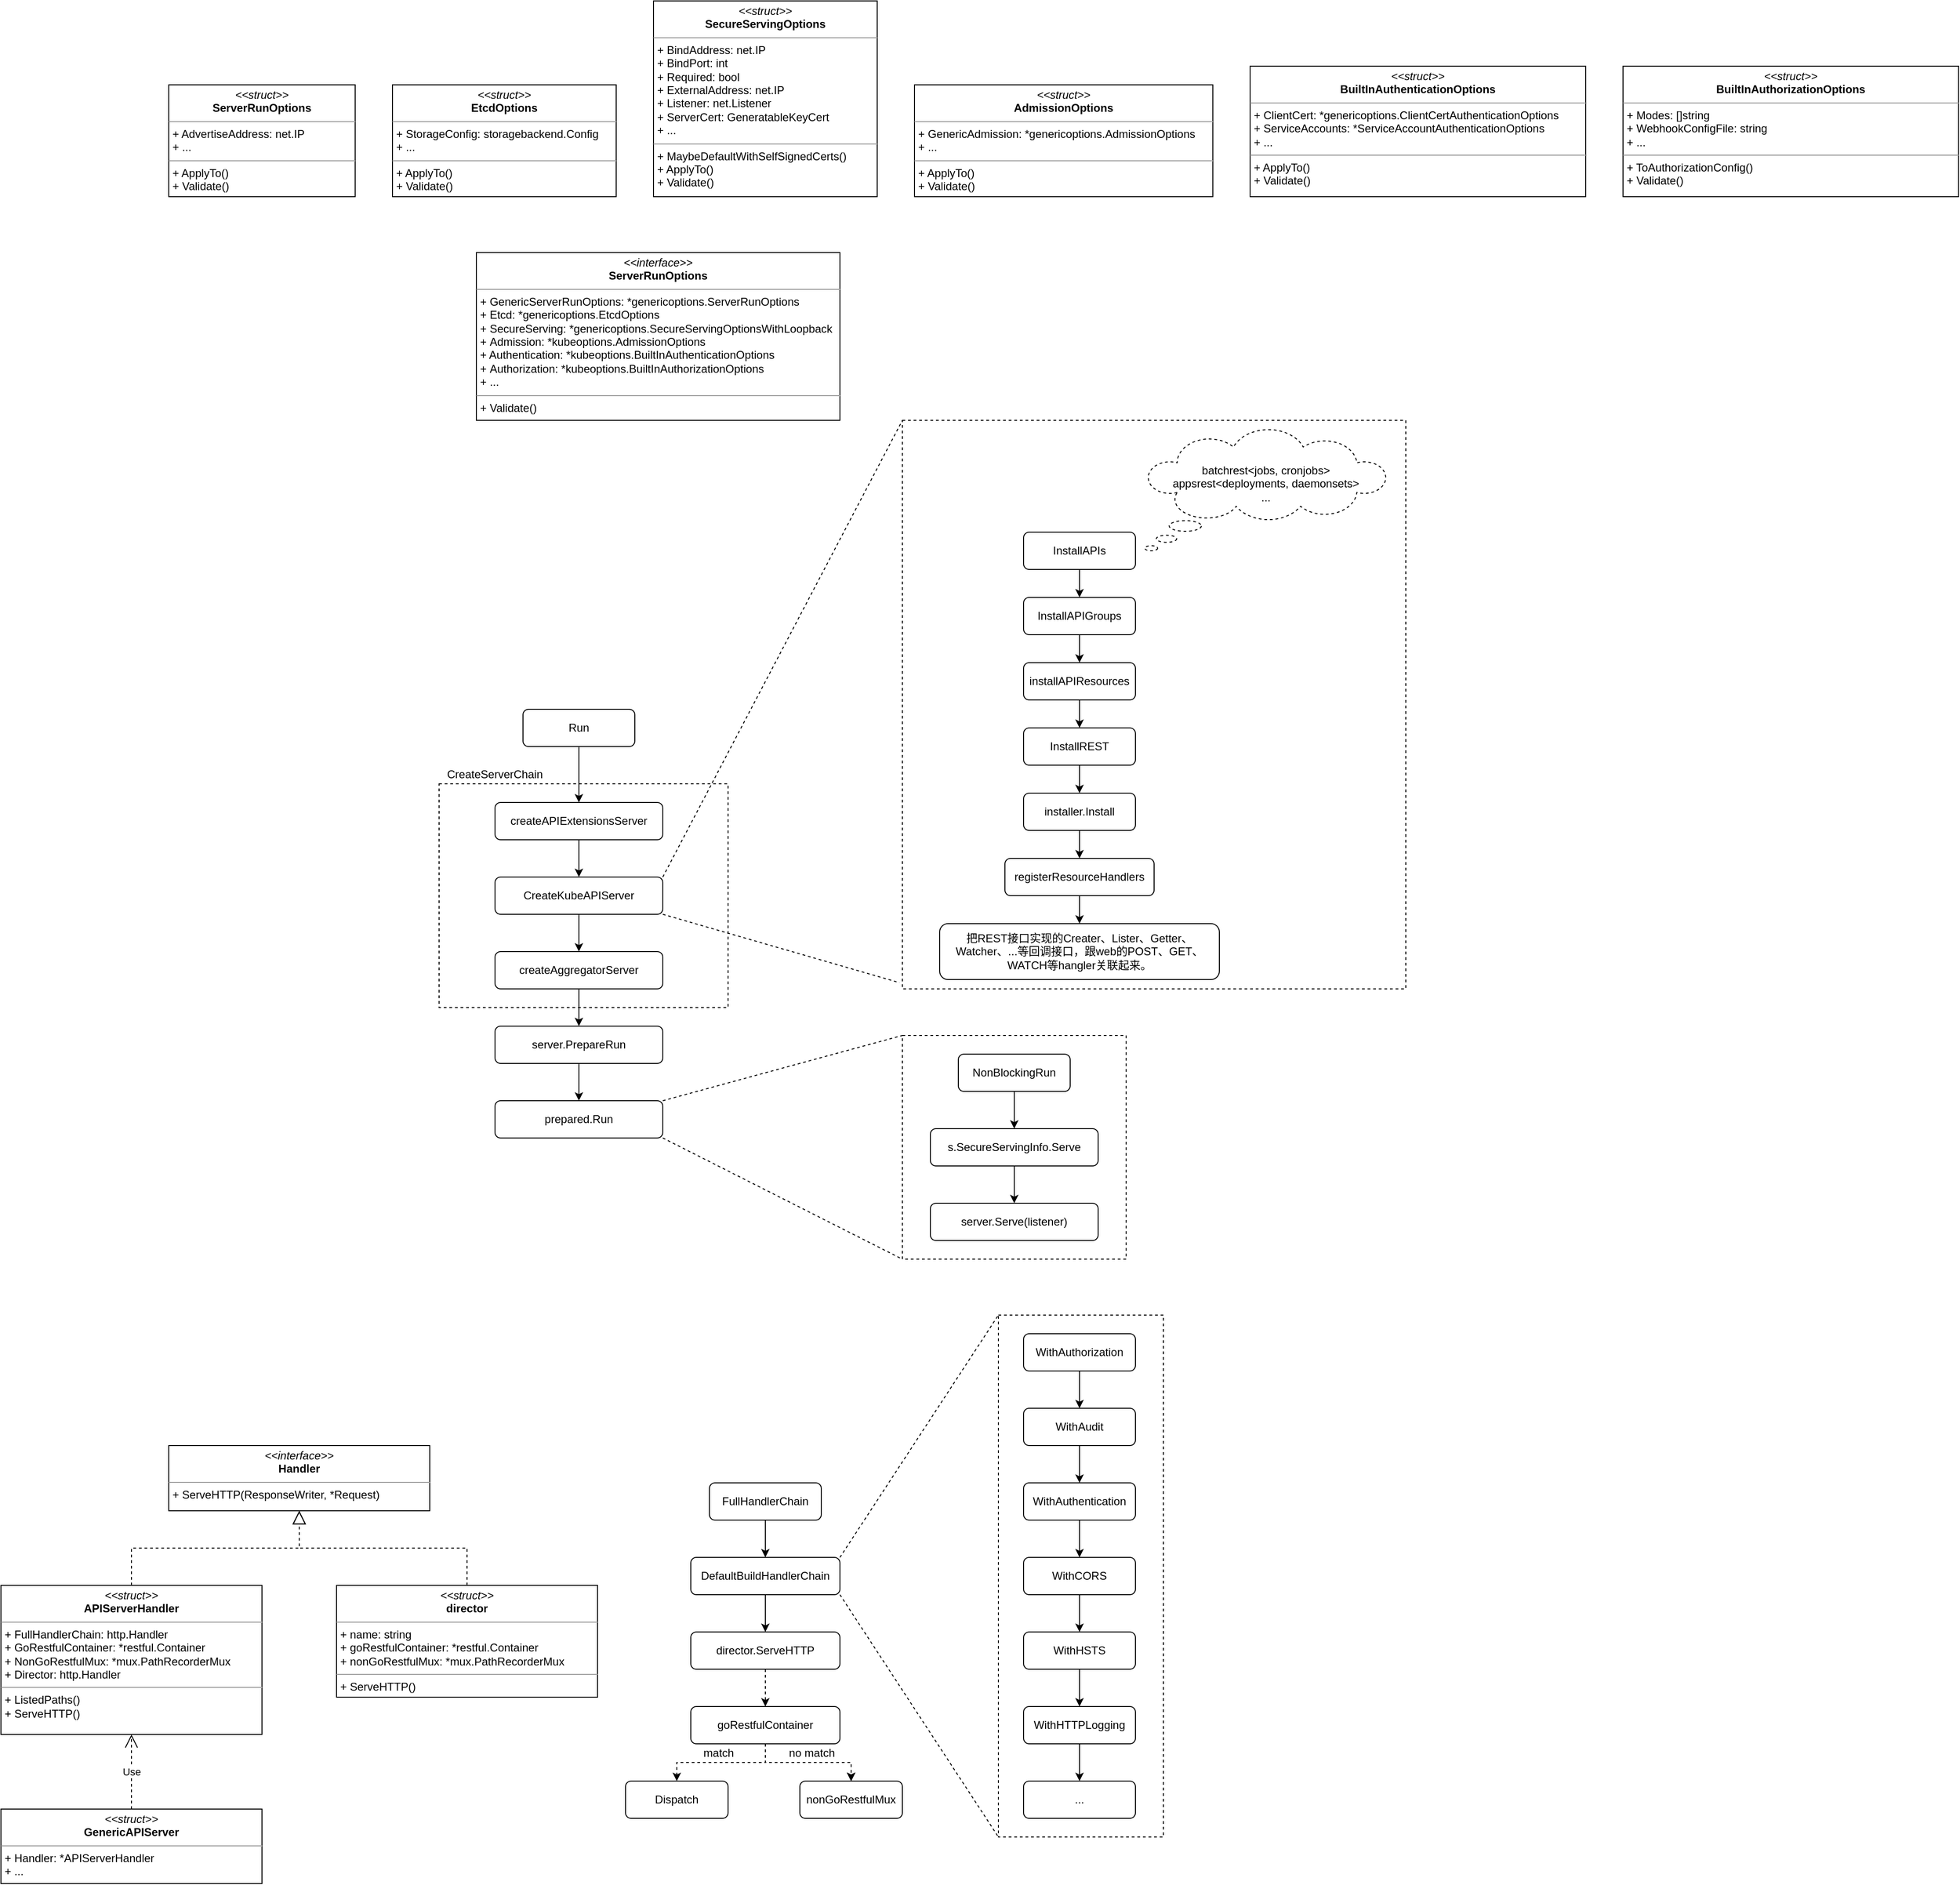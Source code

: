 <mxfile version="17.4.6" type="github">
  <diagram id="pOSydsDMV48P04ZVQpbY" name="Page-1">
    <mxGraphModel dx="2105" dy="1718" grid="1" gridSize="10" guides="1" tooltips="1" connect="1" arrows="1" fold="1" page="1" pageScale="1" pageWidth="827" pageHeight="1169" math="0" shadow="0">
      <root>
        <mxCell id="0" />
        <mxCell id="1" parent="0" />
        <mxCell id="a1_8AkWtOC4VadGuAj63-22" value="" style="rounded=0;whiteSpace=wrap;html=1;dashed=1;" vertex="1" parent="1">
          <mxGeometry x="930" y="1340" width="177" height="560" as="geometry" />
        </mxCell>
        <mxCell id="HttW45ZmrMAIBHT3xHbi-42" value="" style="rounded=0;whiteSpace=wrap;html=1;dashed=1;" parent="1" vertex="1">
          <mxGeometry x="827" y="1040" width="240" height="240" as="geometry" />
        </mxCell>
        <mxCell id="HttW45ZmrMAIBHT3xHbi-31" value="" style="rounded=0;whiteSpace=wrap;html=1;dashed=1;" parent="1" vertex="1">
          <mxGeometry x="827" y="380" width="540" height="610" as="geometry" />
        </mxCell>
        <mxCell id="HttW45ZmrMAIBHT3xHbi-9" value="" style="rounded=0;whiteSpace=wrap;html=1;dashed=1;" parent="1" vertex="1">
          <mxGeometry x="330" y="770" width="310" height="240" as="geometry" />
        </mxCell>
        <mxCell id="H5yTHJ9wlslfovT43Fut-1" value="&lt;p style=&quot;margin: 0px ; margin-top: 4px ; text-align: center&quot;&gt;&lt;i&gt;&amp;lt;&amp;lt;interface&amp;gt;&amp;gt;&lt;/i&gt;&lt;br&gt;&lt;b&gt;ServerRunOptions&lt;/b&gt;&lt;br&gt;&lt;/p&gt;&lt;hr size=&quot;1&quot;&gt;&lt;p style=&quot;margin: 0px ; margin-left: 4px&quot;&gt;+ GenericServerRunOptions: *genericoptions.ServerRunOptions&lt;br&gt;+ Etcd: *genericoptions.EtcdOptions&lt;/p&gt;&lt;p style=&quot;margin: 0px ; margin-left: 4px&quot;&gt;+&amp;nbsp;SecureServing:&amp;nbsp;*genericoptions.SecureServingOptionsWithLoopback&lt;/p&gt;&lt;p style=&quot;margin: 0px ; margin-left: 4px&quot;&gt;+&amp;nbsp;Admission:&amp;nbsp;*kubeoptions.AdmissionOptions&lt;/p&gt;&lt;p style=&quot;margin: 0px ; margin-left: 4px&quot;&gt;+ Authentication:&amp;nbsp;*kubeoptions.BuiltInAuthenticationOptions&lt;/p&gt;&lt;p style=&quot;margin: 0px ; margin-left: 4px&quot;&gt;+&amp;nbsp;Authorization:&amp;nbsp;*kubeoptions.BuiltInAuthorizationOptions&lt;/p&gt;&lt;p style=&quot;margin: 0px ; margin-left: 4px&quot;&gt;+ ...&lt;/p&gt;&lt;hr size=&quot;1&quot;&gt;&lt;p style=&quot;margin: 0px ; margin-left: 4px&quot;&gt;+ Validate()&lt;br&gt;&lt;/p&gt;" style="verticalAlign=top;align=left;overflow=fill;fontSize=12;fontFamily=Helvetica;html=1;" parent="1" vertex="1">
          <mxGeometry x="370" y="200" width="390" height="180" as="geometry" />
        </mxCell>
        <mxCell id="H5yTHJ9wlslfovT43Fut-2" value="&lt;p style=&quot;margin: 0px ; margin-top: 4px ; text-align: center&quot;&gt;&lt;i&gt;&amp;lt;&amp;lt;struct&amp;gt;&amp;gt;&lt;/i&gt;&lt;br&gt;&lt;b&gt;SecureServingOptions&lt;/b&gt;&lt;br&gt;&lt;/p&gt;&lt;hr size=&quot;1&quot;&gt;&lt;p style=&quot;margin: 0px ; margin-left: 4px&quot;&gt;+ BindAddress: net.IP&lt;br&gt;+ BindPort: int&lt;/p&gt;&lt;p style=&quot;margin: 0px ; margin-left: 4px&quot;&gt;+&amp;nbsp;Required:&amp;nbsp;bool&lt;/p&gt;&lt;p style=&quot;margin: 0px ; margin-left: 4px&quot;&gt;+&amp;nbsp;ExternalAddress:&amp;nbsp;net.IP&lt;/p&gt;&lt;p style=&quot;margin: 0px ; margin-left: 4px&quot;&gt;+ Listener:&amp;nbsp;net.Listener&lt;/p&gt;&lt;p style=&quot;margin: 0px ; margin-left: 4px&quot;&gt;+&amp;nbsp;ServerCert:&amp;nbsp;GeneratableKeyCert&lt;/p&gt;&lt;p style=&quot;margin: 0px ; margin-left: 4px&quot;&gt;+ ...&lt;/p&gt;&lt;hr size=&quot;1&quot;&gt;&lt;p style=&quot;margin: 0px ; margin-left: 4px&quot;&gt;+ MaybeDefaultWithSelfSignedCerts()&lt;br&gt;+ ApplyTo()&lt;/p&gt;&lt;p style=&quot;margin: 0px ; margin-left: 4px&quot;&gt;+&amp;nbsp;Validate()&lt;/p&gt;" style="verticalAlign=top;align=left;overflow=fill;fontSize=12;fontFamily=Helvetica;html=1;" parent="1" vertex="1">
          <mxGeometry x="560" y="-70" width="240" height="210" as="geometry" />
        </mxCell>
        <mxCell id="lCR1ftYjXerYWlMZq8yE-1" value="&lt;p style=&quot;margin: 0px ; margin-top: 4px ; text-align: center&quot;&gt;&lt;i&gt;&amp;lt;&amp;lt;struct&amp;gt;&amp;gt;&lt;/i&gt;&lt;br&gt;&lt;b&gt;ServerRunOptions&lt;/b&gt;&lt;br&gt;&lt;/p&gt;&lt;hr size=&quot;1&quot;&gt;&lt;p style=&quot;margin: 0px ; margin-left: 4px&quot;&gt;+ AdvertiseAddress: net.IP&lt;br&gt;&lt;/p&gt;&lt;p style=&quot;margin: 0px ; margin-left: 4px&quot;&gt;+ ...&lt;/p&gt;&lt;hr size=&quot;1&quot;&gt;&lt;p style=&quot;margin: 0px ; margin-left: 4px&quot;&gt;+ ApplyTo()&lt;/p&gt;&lt;p style=&quot;margin: 0px ; margin-left: 4px&quot;&gt;+&amp;nbsp;Validate()&lt;/p&gt;" style="verticalAlign=top;align=left;overflow=fill;fontSize=12;fontFamily=Helvetica;html=1;" parent="1" vertex="1">
          <mxGeometry x="40" y="20" width="200" height="120" as="geometry" />
        </mxCell>
        <mxCell id="lCR1ftYjXerYWlMZq8yE-2" value="&lt;p style=&quot;margin: 0px ; margin-top: 4px ; text-align: center&quot;&gt;&lt;i&gt;&amp;lt;&amp;lt;struct&amp;gt;&amp;gt;&lt;/i&gt;&lt;br&gt;&lt;b&gt;EtcdOptions&lt;/b&gt;&lt;br&gt;&lt;/p&gt;&lt;hr size=&quot;1&quot;&gt;&lt;p style=&quot;margin: 0px ; margin-left: 4px&quot;&gt;+ StorageConfig: storagebackend.Config&lt;br&gt;&lt;/p&gt;&lt;p style=&quot;margin: 0px ; margin-left: 4px&quot;&gt;+ ...&lt;/p&gt;&lt;hr size=&quot;1&quot;&gt;&lt;p style=&quot;margin: 0px ; margin-left: 4px&quot;&gt;+ ApplyTo()&lt;/p&gt;&lt;p style=&quot;margin: 0px ; margin-left: 4px&quot;&gt;+&amp;nbsp;Validate()&lt;/p&gt;" style="verticalAlign=top;align=left;overflow=fill;fontSize=12;fontFamily=Helvetica;html=1;" parent="1" vertex="1">
          <mxGeometry x="280" y="20" width="240" height="120" as="geometry" />
        </mxCell>
        <mxCell id="lCR1ftYjXerYWlMZq8yE-3" value="&lt;p style=&quot;margin: 0px ; margin-top: 4px ; text-align: center&quot;&gt;&lt;i&gt;&amp;lt;&amp;lt;struct&amp;gt;&amp;gt;&lt;/i&gt;&lt;br&gt;&lt;b&gt;AdmissionOptions&lt;/b&gt;&lt;br&gt;&lt;/p&gt;&lt;hr size=&quot;1&quot;&gt;&lt;p style=&quot;margin: 0px ; margin-left: 4px&quot;&gt;+ GenericAdmission: *genericoptions.AdmissionOptions&lt;br&gt;&lt;/p&gt;&lt;p style=&quot;margin: 0px ; margin-left: 4px&quot;&gt;+ ...&lt;/p&gt;&lt;hr size=&quot;1&quot;&gt;&lt;p style=&quot;margin: 0px ; margin-left: 4px&quot;&gt;+ ApplyTo()&lt;/p&gt;&lt;p style=&quot;margin: 0px ; margin-left: 4px&quot;&gt;+&amp;nbsp;Validate()&lt;/p&gt;" style="verticalAlign=top;align=left;overflow=fill;fontSize=12;fontFamily=Helvetica;html=1;" parent="1" vertex="1">
          <mxGeometry x="840" y="20" width="320" height="120" as="geometry" />
        </mxCell>
        <mxCell id="DM5HG3-7ziXzEXTVug2R-1" value="&lt;p style=&quot;margin: 0px ; margin-top: 4px ; text-align: center&quot;&gt;&lt;i&gt;&amp;lt;&amp;lt;struct&amp;gt;&amp;gt;&lt;/i&gt;&lt;br&gt;&lt;b&gt;BuiltInAuthenticationOptions&lt;/b&gt;&lt;br&gt;&lt;/p&gt;&lt;hr size=&quot;1&quot;&gt;&lt;p style=&quot;margin: 0px ; margin-left: 4px&quot;&gt;+ ClientCert: *genericoptions.ClientCertAuthenticationOptions&lt;br&gt;&lt;/p&gt;&lt;p style=&quot;margin: 0px ; margin-left: 4px&quot;&gt;+ ServiceAccounts:&amp;nbsp;*ServiceAccountAuthenticationOptions&lt;/p&gt;&lt;p style=&quot;margin: 0px ; margin-left: 4px&quot;&gt;+ ...&lt;/p&gt;&lt;hr size=&quot;1&quot;&gt;&lt;p style=&quot;margin: 0px ; margin-left: 4px&quot;&gt;+ ApplyTo()&lt;/p&gt;&lt;p style=&quot;margin: 0px ; margin-left: 4px&quot;&gt;+&amp;nbsp;Validate()&lt;/p&gt;" style="verticalAlign=top;align=left;overflow=fill;fontSize=12;fontFamily=Helvetica;html=1;" parent="1" vertex="1">
          <mxGeometry x="1200" width="360" height="140" as="geometry" />
        </mxCell>
        <mxCell id="DM5HG3-7ziXzEXTVug2R-2" value="&lt;p style=&quot;margin: 0px ; margin-top: 4px ; text-align: center&quot;&gt;&lt;i&gt;&amp;lt;&amp;lt;struct&amp;gt;&amp;gt;&lt;/i&gt;&lt;br&gt;&lt;b&gt;BuiltInAuthorizationOptions&lt;/b&gt;&lt;br&gt;&lt;/p&gt;&lt;hr size=&quot;1&quot;&gt;&lt;p style=&quot;margin: 0px ; margin-left: 4px&quot;&gt;+ Modes: []string&lt;br&gt;&lt;/p&gt;&lt;p style=&quot;margin: 0px ; margin-left: 4px&quot;&gt;+ WebhookConfigFile:&amp;nbsp;string&lt;/p&gt;&lt;p style=&quot;margin: 0px ; margin-left: 4px&quot;&gt;+ ...&lt;/p&gt;&lt;hr size=&quot;1&quot;&gt;&lt;p style=&quot;margin: 0px ; margin-left: 4px&quot;&gt;+ ToAuthorizationConfig()&lt;/p&gt;&lt;p style=&quot;margin: 0px ; margin-left: 4px&quot;&gt;+&amp;nbsp;Validate()&lt;/p&gt;" style="verticalAlign=top;align=left;overflow=fill;fontSize=12;fontFamily=Helvetica;html=1;" parent="1" vertex="1">
          <mxGeometry x="1600" width="360" height="140" as="geometry" />
        </mxCell>
        <mxCell id="HttW45ZmrMAIBHT3xHbi-4" value="" style="edgeStyle=orthogonalEdgeStyle;rounded=0;orthogonalLoop=1;jettySize=auto;html=1;" parent="1" source="HttW45ZmrMAIBHT3xHbi-2" target="HttW45ZmrMAIBHT3xHbi-3" edge="1">
          <mxGeometry relative="1" as="geometry" />
        </mxCell>
        <mxCell id="HttW45ZmrMAIBHT3xHbi-2" value="Run" style="rounded=1;whiteSpace=wrap;html=1;" parent="1" vertex="1">
          <mxGeometry x="420" y="690" width="120" height="40" as="geometry" />
        </mxCell>
        <mxCell id="HttW45ZmrMAIBHT3xHbi-6" value="" style="edgeStyle=orthogonalEdgeStyle;rounded=0;orthogonalLoop=1;jettySize=auto;html=1;" parent="1" source="HttW45ZmrMAIBHT3xHbi-3" target="HttW45ZmrMAIBHT3xHbi-5" edge="1">
          <mxGeometry relative="1" as="geometry" />
        </mxCell>
        <mxCell id="HttW45ZmrMAIBHT3xHbi-3" value="createAPIExtensionsServer" style="rounded=1;whiteSpace=wrap;html=1;" parent="1" vertex="1">
          <mxGeometry x="390" y="790" width="180" height="40" as="geometry" />
        </mxCell>
        <mxCell id="HttW45ZmrMAIBHT3xHbi-8" value="" style="edgeStyle=orthogonalEdgeStyle;rounded=0;orthogonalLoop=1;jettySize=auto;html=1;" parent="1" source="HttW45ZmrMAIBHT3xHbi-5" target="HttW45ZmrMAIBHT3xHbi-7" edge="1">
          <mxGeometry relative="1" as="geometry" />
        </mxCell>
        <mxCell id="HttW45ZmrMAIBHT3xHbi-5" value="CreateKubeAPIServer" style="rounded=1;whiteSpace=wrap;html=1;" parent="1" vertex="1">
          <mxGeometry x="390" y="870" width="180" height="40" as="geometry" />
        </mxCell>
        <mxCell id="HttW45ZmrMAIBHT3xHbi-12" value="" style="edgeStyle=orthogonalEdgeStyle;rounded=0;orthogonalLoop=1;jettySize=auto;html=1;" parent="1" source="HttW45ZmrMAIBHT3xHbi-7" target="HttW45ZmrMAIBHT3xHbi-11" edge="1">
          <mxGeometry relative="1" as="geometry" />
        </mxCell>
        <mxCell id="HttW45ZmrMAIBHT3xHbi-7" value="createAggregatorServer" style="rounded=1;whiteSpace=wrap;html=1;" parent="1" vertex="1">
          <mxGeometry x="390" y="950" width="180" height="40" as="geometry" />
        </mxCell>
        <mxCell id="HttW45ZmrMAIBHT3xHbi-10" value="CreateServerChain" style="text;html=1;strokeColor=none;fillColor=none;align=center;verticalAlign=middle;whiteSpace=wrap;rounded=0;dashed=1;" parent="1" vertex="1">
          <mxGeometry x="330" y="750" width="120" height="20" as="geometry" />
        </mxCell>
        <mxCell id="HttW45ZmrMAIBHT3xHbi-14" value="" style="edgeStyle=orthogonalEdgeStyle;rounded=0;orthogonalLoop=1;jettySize=auto;html=1;" parent="1" source="HttW45ZmrMAIBHT3xHbi-11" target="HttW45ZmrMAIBHT3xHbi-13" edge="1">
          <mxGeometry relative="1" as="geometry" />
        </mxCell>
        <mxCell id="HttW45ZmrMAIBHT3xHbi-11" value="server.PrepareRun" style="rounded=1;whiteSpace=wrap;html=1;" parent="1" vertex="1">
          <mxGeometry x="390" y="1030" width="180" height="40" as="geometry" />
        </mxCell>
        <mxCell id="HttW45ZmrMAIBHT3xHbi-13" value="prepared.Run" style="rounded=1;whiteSpace=wrap;html=1;" parent="1" vertex="1">
          <mxGeometry x="390" y="1110" width="180" height="40" as="geometry" />
        </mxCell>
        <mxCell id="HttW45ZmrMAIBHT3xHbi-18" value="" style="edgeStyle=orthogonalEdgeStyle;rounded=0;orthogonalLoop=1;jettySize=auto;html=1;" parent="1" source="HttW45ZmrMAIBHT3xHbi-15" target="HttW45ZmrMAIBHT3xHbi-17" edge="1">
          <mxGeometry relative="1" as="geometry" />
        </mxCell>
        <mxCell id="HttW45ZmrMAIBHT3xHbi-15" value="InstallAPIs" style="rounded=1;whiteSpace=wrap;html=1;" parent="1" vertex="1">
          <mxGeometry x="957" y="500" width="120" height="40" as="geometry" />
        </mxCell>
        <mxCell id="HttW45ZmrMAIBHT3xHbi-16" value="batchrest&amp;lt;jobs, cronjobs&amp;gt;&lt;br&gt;appsrest&amp;lt;deployments, daemonsets&amp;gt;&lt;br&gt;...&lt;br&gt;&lt;br&gt;" style="whiteSpace=wrap;html=1;shape=mxgraph.basic.cloud_callout;dashed=1;" parent="1" vertex="1">
          <mxGeometry x="1087" y="390" width="260" height="130" as="geometry" />
        </mxCell>
        <mxCell id="HttW45ZmrMAIBHT3xHbi-20" value="" style="edgeStyle=orthogonalEdgeStyle;rounded=0;orthogonalLoop=1;jettySize=auto;html=1;" parent="1" source="HttW45ZmrMAIBHT3xHbi-17" target="HttW45ZmrMAIBHT3xHbi-19" edge="1">
          <mxGeometry relative="1" as="geometry" />
        </mxCell>
        <mxCell id="HttW45ZmrMAIBHT3xHbi-17" value="InstallAPIGroups" style="rounded=1;whiteSpace=wrap;html=1;" parent="1" vertex="1">
          <mxGeometry x="957" y="570" width="120" height="40" as="geometry" />
        </mxCell>
        <mxCell id="HttW45ZmrMAIBHT3xHbi-22" value="" style="edgeStyle=orthogonalEdgeStyle;rounded=0;orthogonalLoop=1;jettySize=auto;html=1;" parent="1" source="HttW45ZmrMAIBHT3xHbi-19" target="HttW45ZmrMAIBHT3xHbi-21" edge="1">
          <mxGeometry relative="1" as="geometry" />
        </mxCell>
        <mxCell id="HttW45ZmrMAIBHT3xHbi-19" value="installAPIResources" style="rounded=1;whiteSpace=wrap;html=1;" parent="1" vertex="1">
          <mxGeometry x="957" y="640" width="120" height="40" as="geometry" />
        </mxCell>
        <mxCell id="HttW45ZmrMAIBHT3xHbi-24" value="" style="edgeStyle=orthogonalEdgeStyle;rounded=0;orthogonalLoop=1;jettySize=auto;html=1;" parent="1" source="HttW45ZmrMAIBHT3xHbi-21" target="HttW45ZmrMAIBHT3xHbi-23" edge="1">
          <mxGeometry relative="1" as="geometry" />
        </mxCell>
        <mxCell id="HttW45ZmrMAIBHT3xHbi-21" value="InstallREST" style="rounded=1;whiteSpace=wrap;html=1;" parent="1" vertex="1">
          <mxGeometry x="957" y="710" width="120" height="40" as="geometry" />
        </mxCell>
        <mxCell id="HttW45ZmrMAIBHT3xHbi-26" value="" style="edgeStyle=orthogonalEdgeStyle;rounded=0;orthogonalLoop=1;jettySize=auto;html=1;" parent="1" source="HttW45ZmrMAIBHT3xHbi-23" target="HttW45ZmrMAIBHT3xHbi-25" edge="1">
          <mxGeometry relative="1" as="geometry" />
        </mxCell>
        <mxCell id="HttW45ZmrMAIBHT3xHbi-23" value="installer.Install" style="rounded=1;whiteSpace=wrap;html=1;" parent="1" vertex="1">
          <mxGeometry x="957" y="780" width="120" height="40" as="geometry" />
        </mxCell>
        <mxCell id="HttW45ZmrMAIBHT3xHbi-28" value="" style="edgeStyle=orthogonalEdgeStyle;rounded=0;orthogonalLoop=1;jettySize=auto;html=1;" parent="1" source="HttW45ZmrMAIBHT3xHbi-25" target="HttW45ZmrMAIBHT3xHbi-27" edge="1">
          <mxGeometry relative="1" as="geometry" />
        </mxCell>
        <mxCell id="HttW45ZmrMAIBHT3xHbi-25" value="registerResourceHandlers" style="rounded=1;whiteSpace=wrap;html=1;" parent="1" vertex="1">
          <mxGeometry x="937" y="850" width="160" height="40" as="geometry" />
        </mxCell>
        <mxCell id="HttW45ZmrMAIBHT3xHbi-27" value="把REST接口实现的Creater、Lister、Getter、Watcher、...等回调接口，跟web的POST、GET、WATCH等hangler关联起来。" style="rounded=1;whiteSpace=wrap;html=1;" parent="1" vertex="1">
          <mxGeometry x="867" y="920" width="300" height="60" as="geometry" />
        </mxCell>
        <mxCell id="HttW45ZmrMAIBHT3xHbi-29" value="" style="endArrow=none;html=1;rounded=0;exitX=1;exitY=0;exitDx=0;exitDy=0;entryX=0;entryY=0;entryDx=0;entryDy=0;dashed=1;" parent="1" source="HttW45ZmrMAIBHT3xHbi-5" target="HttW45ZmrMAIBHT3xHbi-31" edge="1">
          <mxGeometry width="50" height="50" relative="1" as="geometry">
            <mxPoint x="560" y="870" as="sourcePoint" />
            <mxPoint x="880" y="680" as="targetPoint" />
          </mxGeometry>
        </mxCell>
        <mxCell id="HttW45ZmrMAIBHT3xHbi-30" value="" style="endArrow=none;html=1;rounded=0;exitX=1;exitY=1;exitDx=0;exitDy=0;entryX=-0.006;entryY=0.989;entryDx=0;entryDy=0;entryPerimeter=0;dashed=1;" parent="1" source="HttW45ZmrMAIBHT3xHbi-5" target="HttW45ZmrMAIBHT3xHbi-31" edge="1">
          <mxGeometry width="50" height="50" relative="1" as="geometry">
            <mxPoint x="580" y="880" as="sourcePoint" />
            <mxPoint x="880" y="1090" as="targetPoint" />
          </mxGeometry>
        </mxCell>
        <mxCell id="HttW45ZmrMAIBHT3xHbi-34" value="" style="edgeStyle=orthogonalEdgeStyle;rounded=0;orthogonalLoop=1;jettySize=auto;html=1;" parent="1" source="HttW45ZmrMAIBHT3xHbi-32" target="HttW45ZmrMAIBHT3xHbi-33" edge="1">
          <mxGeometry relative="1" as="geometry" />
        </mxCell>
        <mxCell id="HttW45ZmrMAIBHT3xHbi-32" value="NonBlockingRun" style="rounded=1;whiteSpace=wrap;html=1;" parent="1" vertex="1">
          <mxGeometry x="887" y="1060" width="120" height="40" as="geometry" />
        </mxCell>
        <mxCell id="HttW45ZmrMAIBHT3xHbi-36" value="" style="edgeStyle=orthogonalEdgeStyle;rounded=0;orthogonalLoop=1;jettySize=auto;html=1;" parent="1" source="HttW45ZmrMAIBHT3xHbi-33" target="HttW45ZmrMAIBHT3xHbi-35" edge="1">
          <mxGeometry relative="1" as="geometry" />
        </mxCell>
        <mxCell id="HttW45ZmrMAIBHT3xHbi-33" value="s.SecureServingInfo.Serve" style="rounded=1;whiteSpace=wrap;html=1;" parent="1" vertex="1">
          <mxGeometry x="857" y="1140" width="180" height="40" as="geometry" />
        </mxCell>
        <mxCell id="HttW45ZmrMAIBHT3xHbi-35" value="server.Serve(listener)" style="rounded=1;whiteSpace=wrap;html=1;" parent="1" vertex="1">
          <mxGeometry x="857" y="1220" width="180" height="40" as="geometry" />
        </mxCell>
        <mxCell id="HttW45ZmrMAIBHT3xHbi-43" value="" style="endArrow=none;html=1;rounded=0;exitX=1;exitY=0;exitDx=0;exitDy=0;entryX=0;entryY=0;entryDx=0;entryDy=0;dashed=1;" parent="1" source="HttW45ZmrMAIBHT3xHbi-13" target="HttW45ZmrMAIBHT3xHbi-42" edge="1">
          <mxGeometry width="50" height="50" relative="1" as="geometry">
            <mxPoint x="580" y="920" as="sourcePoint" />
            <mxPoint x="833.76" y="993.29" as="targetPoint" />
          </mxGeometry>
        </mxCell>
        <mxCell id="HttW45ZmrMAIBHT3xHbi-44" value="" style="endArrow=none;html=1;rounded=0;exitX=1;exitY=1;exitDx=0;exitDy=0;entryX=0;entryY=1;entryDx=0;entryDy=0;dashed=1;" parent="1" source="HttW45ZmrMAIBHT3xHbi-13" target="HttW45ZmrMAIBHT3xHbi-42" edge="1">
          <mxGeometry width="50" height="50" relative="1" as="geometry">
            <mxPoint x="580" y="1120" as="sourcePoint" />
            <mxPoint x="837" y="1050" as="targetPoint" />
          </mxGeometry>
        </mxCell>
        <mxCell id="a1_8AkWtOC4VadGuAj63-1" value="&lt;p style=&quot;margin: 0px ; margin-top: 4px ; text-align: center&quot;&gt;&lt;i&gt;&amp;lt;&amp;lt;struct&amp;gt;&amp;gt;&lt;/i&gt;&lt;br&gt;&lt;b&gt;GenericAPIServer&lt;/b&gt;&lt;br&gt;&lt;/p&gt;&lt;hr size=&quot;1&quot;&gt;&lt;p style=&quot;margin: 0px ; margin-left: 4px&quot;&gt;+ Handler: *APIServerHandler&lt;br&gt;&lt;/p&gt;&lt;p style=&quot;margin: 0px ; margin-left: 4px&quot;&gt;+ ...&lt;/p&gt;" style="verticalAlign=top;align=left;overflow=fill;fontSize=12;fontFamily=Helvetica;html=1;" vertex="1" parent="1">
          <mxGeometry x="-140" y="1870" width="280" height="80" as="geometry" />
        </mxCell>
        <mxCell id="a1_8AkWtOC4VadGuAj63-3" value="&lt;p style=&quot;margin: 0px ; margin-top: 4px ; text-align: center&quot;&gt;&lt;i&gt;&amp;lt;&amp;lt;struct&amp;gt;&amp;gt;&lt;/i&gt;&lt;br&gt;&lt;b&gt;APIServerHandler&lt;/b&gt;&lt;br&gt;&lt;/p&gt;&lt;hr size=&quot;1&quot;&gt;&lt;p style=&quot;margin: 0px ; margin-left: 4px&quot;&gt;+ FullHandlerChain: http.Handler&lt;/p&gt;&lt;p style=&quot;margin: 0px ; margin-left: 4px&quot;&gt;+ GoRestfulContainer: *restful.Container&lt;/p&gt;&lt;p style=&quot;margin: 0px ; margin-left: 4px&quot;&gt;+ NonGoRestfulMux: *mux.PathRecorderMux&lt;/p&gt;&lt;p style=&quot;margin: 0px ; margin-left: 4px&quot;&gt;+ Director: http.Handler&lt;/p&gt;&lt;hr size=&quot;1&quot;&gt;&lt;p style=&quot;margin: 0px ; margin-left: 4px&quot;&gt;+ ListedPaths()&lt;/p&gt;&lt;p style=&quot;margin: 0px ; margin-left: 4px&quot;&gt;+&amp;nbsp;ServeHTTP()&lt;/p&gt;" style="verticalAlign=top;align=left;overflow=fill;fontSize=12;fontFamily=Helvetica;html=1;" vertex="1" parent="1">
          <mxGeometry x="-140" y="1630" width="280" height="160" as="geometry" />
        </mxCell>
        <mxCell id="a1_8AkWtOC4VadGuAj63-4" value="" style="edgeStyle=orthogonalEdgeStyle;rounded=0;orthogonalLoop=1;jettySize=auto;html=1;" edge="1" parent="1" source="a1_8AkWtOC4VadGuAj63-5" target="a1_8AkWtOC4VadGuAj63-7">
          <mxGeometry relative="1" as="geometry" />
        </mxCell>
        <mxCell id="a1_8AkWtOC4VadGuAj63-5" value="FullHandlerChain" style="rounded=1;whiteSpace=wrap;html=1;" vertex="1" parent="1">
          <mxGeometry x="620" y="1520" width="120" height="40" as="geometry" />
        </mxCell>
        <mxCell id="a1_8AkWtOC4VadGuAj63-6" value="" style="edgeStyle=orthogonalEdgeStyle;rounded=0;orthogonalLoop=1;jettySize=auto;html=1;" edge="1" parent="1" source="a1_8AkWtOC4VadGuAj63-7" target="a1_8AkWtOC4VadGuAj63-8">
          <mxGeometry relative="1" as="geometry" />
        </mxCell>
        <mxCell id="a1_8AkWtOC4VadGuAj63-7" value="DefaultBuildHandlerChain" style="rounded=1;whiteSpace=wrap;html=1;" vertex="1" parent="1">
          <mxGeometry x="600" y="1600" width="160" height="40" as="geometry" />
        </mxCell>
        <mxCell id="a1_8AkWtOC4VadGuAj63-31" value="" style="edgeStyle=orthogonalEdgeStyle;rounded=0;orthogonalLoop=1;jettySize=auto;html=1;dashed=1;" edge="1" parent="1" source="a1_8AkWtOC4VadGuAj63-8" target="a1_8AkWtOC4VadGuAj63-30">
          <mxGeometry relative="1" as="geometry" />
        </mxCell>
        <mxCell id="a1_8AkWtOC4VadGuAj63-8" value="director.ServeHTTP" style="rounded=1;whiteSpace=wrap;html=1;" vertex="1" parent="1">
          <mxGeometry x="600" y="1680" width="160" height="40" as="geometry" />
        </mxCell>
        <mxCell id="a1_8AkWtOC4VadGuAj63-9" value="" style="edgeStyle=orthogonalEdgeStyle;rounded=0;orthogonalLoop=1;jettySize=auto;html=1;" edge="1" parent="1" source="a1_8AkWtOC4VadGuAj63-10" target="a1_8AkWtOC4VadGuAj63-12">
          <mxGeometry relative="1" as="geometry" />
        </mxCell>
        <mxCell id="a1_8AkWtOC4VadGuAj63-10" value="WithAuthorization" style="rounded=1;whiteSpace=wrap;html=1;" vertex="1" parent="1">
          <mxGeometry x="957" y="1360" width="120" height="40" as="geometry" />
        </mxCell>
        <mxCell id="a1_8AkWtOC4VadGuAj63-11" value="" style="edgeStyle=orthogonalEdgeStyle;rounded=0;orthogonalLoop=1;jettySize=auto;html=1;" edge="1" parent="1" source="a1_8AkWtOC4VadGuAj63-12" target="a1_8AkWtOC4VadGuAj63-13">
          <mxGeometry relative="1" as="geometry" />
        </mxCell>
        <mxCell id="a1_8AkWtOC4VadGuAj63-12" value="WithAudit" style="rounded=1;whiteSpace=wrap;html=1;" vertex="1" parent="1">
          <mxGeometry x="957" y="1440" width="120" height="40" as="geometry" />
        </mxCell>
        <mxCell id="a1_8AkWtOC4VadGuAj63-15" value="" style="edgeStyle=orthogonalEdgeStyle;rounded=0;orthogonalLoop=1;jettySize=auto;html=1;" edge="1" parent="1" source="a1_8AkWtOC4VadGuAj63-13" target="a1_8AkWtOC4VadGuAj63-14">
          <mxGeometry relative="1" as="geometry" />
        </mxCell>
        <mxCell id="a1_8AkWtOC4VadGuAj63-13" value="WithAuthentication" style="rounded=1;whiteSpace=wrap;html=1;" vertex="1" parent="1">
          <mxGeometry x="957" y="1520" width="120" height="40" as="geometry" />
        </mxCell>
        <mxCell id="a1_8AkWtOC4VadGuAj63-17" value="" style="edgeStyle=orthogonalEdgeStyle;rounded=0;orthogonalLoop=1;jettySize=auto;html=1;" edge="1" parent="1" source="a1_8AkWtOC4VadGuAj63-14" target="a1_8AkWtOC4VadGuAj63-16">
          <mxGeometry relative="1" as="geometry" />
        </mxCell>
        <mxCell id="a1_8AkWtOC4VadGuAj63-14" value="WithCORS" style="rounded=1;whiteSpace=wrap;html=1;" vertex="1" parent="1">
          <mxGeometry x="957" y="1600" width="120" height="40" as="geometry" />
        </mxCell>
        <mxCell id="a1_8AkWtOC4VadGuAj63-19" value="" style="edgeStyle=orthogonalEdgeStyle;rounded=0;orthogonalLoop=1;jettySize=auto;html=1;" edge="1" parent="1" source="a1_8AkWtOC4VadGuAj63-16" target="a1_8AkWtOC4VadGuAj63-18">
          <mxGeometry relative="1" as="geometry" />
        </mxCell>
        <mxCell id="a1_8AkWtOC4VadGuAj63-16" value="WithHSTS" style="rounded=1;whiteSpace=wrap;html=1;" vertex="1" parent="1">
          <mxGeometry x="957" y="1680" width="120" height="40" as="geometry" />
        </mxCell>
        <mxCell id="a1_8AkWtOC4VadGuAj63-21" value="" style="edgeStyle=orthogonalEdgeStyle;rounded=0;orthogonalLoop=1;jettySize=auto;html=1;" edge="1" parent="1" source="a1_8AkWtOC4VadGuAj63-18" target="a1_8AkWtOC4VadGuAj63-20">
          <mxGeometry relative="1" as="geometry" />
        </mxCell>
        <mxCell id="a1_8AkWtOC4VadGuAj63-18" value="WithHTTPLogging" style="rounded=1;whiteSpace=wrap;html=1;" vertex="1" parent="1">
          <mxGeometry x="957" y="1760" width="120" height="40" as="geometry" />
        </mxCell>
        <mxCell id="a1_8AkWtOC4VadGuAj63-20" value="..." style="rounded=1;whiteSpace=wrap;html=1;" vertex="1" parent="1">
          <mxGeometry x="957" y="1840" width="120" height="40" as="geometry" />
        </mxCell>
        <mxCell id="a1_8AkWtOC4VadGuAj63-23" value="" style="endArrow=none;html=1;rounded=0;exitX=1;exitY=0;exitDx=0;exitDy=0;entryX=0;entryY=0;entryDx=0;entryDy=0;dashed=1;" edge="1" parent="1" source="a1_8AkWtOC4VadGuAj63-7" target="a1_8AkWtOC4VadGuAj63-22">
          <mxGeometry width="50" height="50" relative="1" as="geometry">
            <mxPoint x="580" y="1160" as="sourcePoint" />
            <mxPoint x="837" y="1290" as="targetPoint" />
          </mxGeometry>
        </mxCell>
        <mxCell id="a1_8AkWtOC4VadGuAj63-24" value="" style="endArrow=none;html=1;rounded=0;exitX=1;exitY=1;exitDx=0;exitDy=0;entryX=0;entryY=1;entryDx=0;entryDy=0;dashed=1;" edge="1" parent="1" source="a1_8AkWtOC4VadGuAj63-7" target="a1_8AkWtOC4VadGuAj63-22">
          <mxGeometry width="50" height="50" relative="1" as="geometry">
            <mxPoint x="837" y="1610" as="sourcePoint" />
            <mxPoint x="940" y="1350" as="targetPoint" />
          </mxGeometry>
        </mxCell>
        <mxCell id="a1_8AkWtOC4VadGuAj63-25" value="&lt;p style=&quot;margin: 0px ; margin-top: 4px ; text-align: center&quot;&gt;&lt;i&gt;&amp;lt;&amp;lt;interface&amp;gt;&amp;gt;&lt;/i&gt;&lt;br&gt;&lt;b&gt;Handler&lt;/b&gt;&lt;br&gt;&lt;/p&gt;&lt;hr size=&quot;1&quot;&gt;&lt;p style=&quot;margin: 0px ; margin-left: 4px&quot;&gt;+ ServeHTTP(ResponseWriter, *Request)&lt;/p&gt;" style="verticalAlign=top;align=left;overflow=fill;fontSize=12;fontFamily=Helvetica;html=1;" vertex="1" parent="1">
          <mxGeometry x="40" y="1480" width="280" height="70" as="geometry" />
        </mxCell>
        <mxCell id="a1_8AkWtOC4VadGuAj63-26" value="&lt;p style=&quot;margin: 0px ; margin-top: 4px ; text-align: center&quot;&gt;&lt;i&gt;&amp;lt;&amp;lt;struct&amp;gt;&amp;gt;&lt;/i&gt;&lt;br&gt;&lt;b&gt;director&lt;/b&gt;&lt;br&gt;&lt;/p&gt;&lt;hr size=&quot;1&quot;&gt;&lt;p style=&quot;margin: 0px ; margin-left: 4px&quot;&gt;+ name: string&lt;/p&gt;&lt;p style=&quot;margin: 0px ; margin-left: 4px&quot;&gt;+ goRestfulContainer: *restful.Container&lt;/p&gt;&lt;p style=&quot;margin: 0px ; margin-left: 4px&quot;&gt;+ nonGoRestfulMux: *mux.PathRecorderMux&lt;/p&gt;&lt;hr size=&quot;1&quot;&gt;&lt;p style=&quot;margin: 0px ; margin-left: 4px&quot;&gt;&lt;span&gt;+&amp;nbsp;ServeHTTP()&lt;/span&gt;&lt;/p&gt;" style="verticalAlign=top;align=left;overflow=fill;fontSize=12;fontFamily=Helvetica;html=1;" vertex="1" parent="1">
          <mxGeometry x="220" y="1630" width="280" height="120" as="geometry" />
        </mxCell>
        <mxCell id="a1_8AkWtOC4VadGuAj63-27" value="" style="endArrow=block;dashed=1;endFill=0;endSize=12;html=1;rounded=0;entryX=0.5;entryY=1;entryDx=0;entryDy=0;exitX=0.5;exitY=0;exitDx=0;exitDy=0;" edge="1" parent="1" source="a1_8AkWtOC4VadGuAj63-3" target="a1_8AkWtOC4VadGuAj63-25">
          <mxGeometry width="160" relative="1" as="geometry">
            <mxPoint x="380" y="1670" as="sourcePoint" />
            <mxPoint x="540" y="1670" as="targetPoint" />
            <Array as="points">
              <mxPoint y="1590" />
              <mxPoint x="180" y="1590" />
            </Array>
          </mxGeometry>
        </mxCell>
        <mxCell id="a1_8AkWtOC4VadGuAj63-28" value="" style="endArrow=block;dashed=1;endFill=0;endSize=12;html=1;rounded=0;exitX=0.5;exitY=0;exitDx=0;exitDy=0;" edge="1" parent="1" source="a1_8AkWtOC4VadGuAj63-26">
          <mxGeometry width="160" relative="1" as="geometry">
            <mxPoint x="10" y="1640" as="sourcePoint" />
            <mxPoint x="180" y="1550" as="targetPoint" />
            <Array as="points">
              <mxPoint x="360" y="1590" />
              <mxPoint x="180" y="1590" />
            </Array>
          </mxGeometry>
        </mxCell>
        <mxCell id="a1_8AkWtOC4VadGuAj63-29" value="Use" style="endArrow=open;endSize=12;dashed=1;html=1;rounded=0;entryX=0.5;entryY=1;entryDx=0;entryDy=0;exitX=0.5;exitY=0;exitDx=0;exitDy=0;" edge="1" parent="1" source="a1_8AkWtOC4VadGuAj63-1" target="a1_8AkWtOC4VadGuAj63-3">
          <mxGeometry width="160" relative="1" as="geometry">
            <mxPoint x="380" y="1670" as="sourcePoint" />
            <mxPoint x="540" y="1670" as="targetPoint" />
          </mxGeometry>
        </mxCell>
        <mxCell id="a1_8AkWtOC4VadGuAj63-33" value="" style="edgeStyle=orthogonalEdgeStyle;rounded=0;orthogonalLoop=1;jettySize=auto;html=1;dashed=1;" edge="1" parent="1" source="a1_8AkWtOC4VadGuAj63-30" target="a1_8AkWtOC4VadGuAj63-32">
          <mxGeometry relative="1" as="geometry" />
        </mxCell>
        <mxCell id="a1_8AkWtOC4VadGuAj63-34" value="" style="edgeStyle=orthogonalEdgeStyle;rounded=0;orthogonalLoop=1;jettySize=auto;html=1;dashed=1;" edge="1" parent="1" source="a1_8AkWtOC4VadGuAj63-30" target="a1_8AkWtOC4VadGuAj63-32">
          <mxGeometry relative="1" as="geometry" />
        </mxCell>
        <mxCell id="a1_8AkWtOC4VadGuAj63-36" value="" style="edgeStyle=orthogonalEdgeStyle;rounded=0;orthogonalLoop=1;jettySize=auto;html=1;dashed=1;" edge="1" parent="1" source="a1_8AkWtOC4VadGuAj63-30" target="a1_8AkWtOC4VadGuAj63-32">
          <mxGeometry relative="1" as="geometry" />
        </mxCell>
        <mxCell id="a1_8AkWtOC4VadGuAj63-30" value="goRestfulContainer" style="rounded=1;whiteSpace=wrap;html=1;" vertex="1" parent="1">
          <mxGeometry x="600" y="1760" width="160" height="40" as="geometry" />
        </mxCell>
        <mxCell id="a1_8AkWtOC4VadGuAj63-32" value="nonGoRestfulMux" style="rounded=1;whiteSpace=wrap;html=1;" vertex="1" parent="1">
          <mxGeometry x="717" y="1840" width="110" height="40" as="geometry" />
        </mxCell>
        <mxCell id="a1_8AkWtOC4VadGuAj63-35" value="Dispatch" style="rounded=1;whiteSpace=wrap;html=1;" vertex="1" parent="1">
          <mxGeometry x="530" y="1840" width="110" height="40" as="geometry" />
        </mxCell>
        <mxCell id="a1_8AkWtOC4VadGuAj63-37" value="" style="edgeStyle=orthogonalEdgeStyle;rounded=0;orthogonalLoop=1;jettySize=auto;html=1;dashed=1;entryX=0.5;entryY=0;entryDx=0;entryDy=0;exitX=0.5;exitY=1;exitDx=0;exitDy=0;" edge="1" parent="1" source="a1_8AkWtOC4VadGuAj63-30" target="a1_8AkWtOC4VadGuAj63-35">
          <mxGeometry relative="1" as="geometry">
            <mxPoint x="690" y="1810" as="sourcePoint" />
            <mxPoint x="782" y="1850" as="targetPoint" />
            <Array as="points">
              <mxPoint x="680" y="1820" />
              <mxPoint x="585" y="1820" />
            </Array>
          </mxGeometry>
        </mxCell>
        <mxCell id="a1_8AkWtOC4VadGuAj63-38" value="match" style="text;html=1;strokeColor=none;fillColor=none;align=center;verticalAlign=middle;whiteSpace=wrap;rounded=0;" vertex="1" parent="1">
          <mxGeometry x="600" y="1800" width="60" height="20" as="geometry" />
        </mxCell>
        <mxCell id="a1_8AkWtOC4VadGuAj63-39" value="no match" style="text;html=1;strokeColor=none;fillColor=none;align=center;verticalAlign=middle;whiteSpace=wrap;rounded=0;" vertex="1" parent="1">
          <mxGeometry x="700" y="1800" width="60" height="20" as="geometry" />
        </mxCell>
      </root>
    </mxGraphModel>
  </diagram>
</mxfile>
